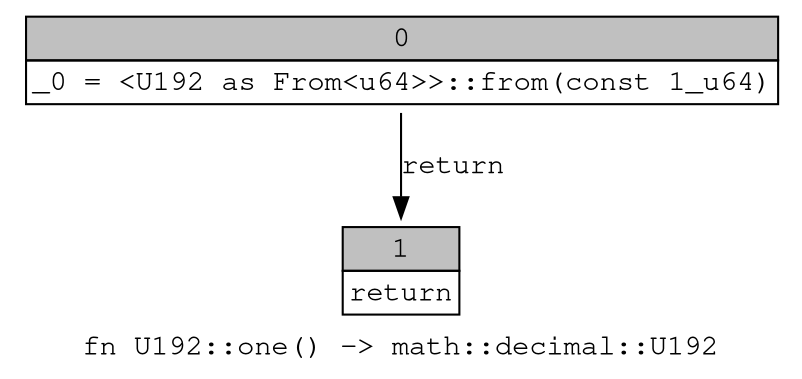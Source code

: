 digraph Mir_0_826 {
    graph [fontname="Courier, monospace"];
    node [fontname="Courier, monospace"];
    edge [fontname="Courier, monospace"];
    label=<fn U192::one() -&gt; math::decimal::U192<br align="left"/>>;
    bb0__0_826 [shape="none", label=<<table border="0" cellborder="1" cellspacing="0"><tr><td bgcolor="gray" align="center" colspan="1">0</td></tr><tr><td align="left">_0 = &lt;U192 as From&lt;u64&gt;&gt;::from(const 1_u64)</td></tr></table>>];
    bb1__0_826 [shape="none", label=<<table border="0" cellborder="1" cellspacing="0"><tr><td bgcolor="gray" align="center" colspan="1">1</td></tr><tr><td align="left">return</td></tr></table>>];
    bb0__0_826 -> bb1__0_826 [label="return"];
}
